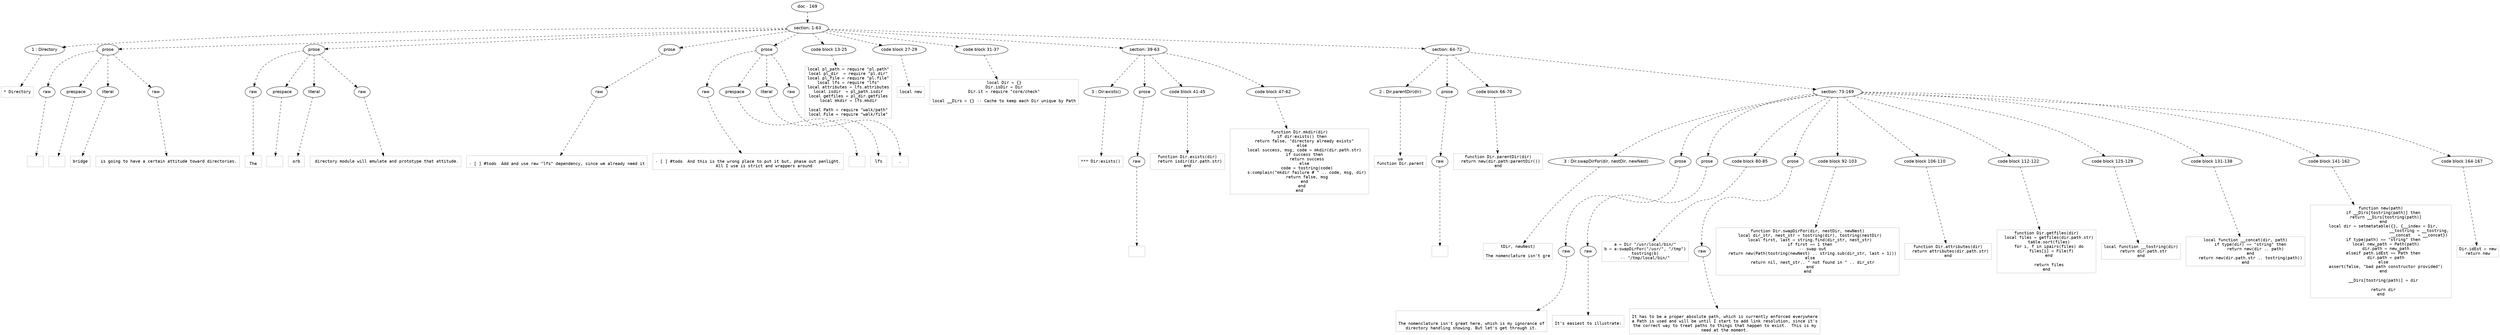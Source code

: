 digraph lpegNode {

node [fontname=Helvetica]
edge [style=dashed]

doc_0 [label="doc - 169"]


doc_0 -> { section_1}
{rank=same; section_1}

section_1 [label="section: 1-63"]


// END RANK doc_0

section_1 -> { header_2 prose_3 prose_4 prose_5 prose_6 codeblock_7 codeblock_8 codeblock_9 section_10 section_11}
{rank=same; header_2 prose_3 prose_4 prose_5 prose_6 codeblock_7 codeblock_8 codeblock_9 section_10 section_11}

header_2 [label="1 : Directory"]

prose_3 [label="prose"]

prose_4 [label="prose"]

prose_5 [label="prose"]

prose_6 [label="prose"]

codeblock_7 [label="code block 13-25"]

codeblock_8 [label="code block 27-29"]

codeblock_9 [label="code block 31-37"]

section_10 [label="section: 39-63"]

section_11 [label="section: 64-72"]


// END RANK section_1

header_2 -> leaf_12
leaf_12  [color=Gray,shape=rectangle,fontname=Inconsolata,label="* Directory"]
// END RANK header_2

prose_3 -> { raw_13 prespace_14 literal_15 raw_16}
{rank=same; raw_13 prespace_14 literal_15 raw_16}

raw_13 [label="raw"]

prespace_14 [label="prespace"]

literal_15 [label="literal"]

raw_16 [label="raw"]


// END RANK prose_3

raw_13 -> leaf_17
leaf_17  [color=Gray,shape=rectangle,fontname=Inconsolata,label="
"]
// END RANK raw_13

prespace_14 -> leaf_18
leaf_18  [color=Gray,shape=rectangle,fontname=Inconsolata,label=""]
// END RANK prespace_14

literal_15 -> leaf_19
leaf_19  [color=Gray,shape=rectangle,fontname=Inconsolata,label="bridge"]
// END RANK literal_15

raw_16 -> leaf_20
leaf_20  [color=Gray,shape=rectangle,fontname=Inconsolata,label=" is going to have a certain attitude toward directories.
"]
// END RANK raw_16

prose_4 -> { raw_21 prespace_22 literal_23 raw_24}
{rank=same; raw_21 prespace_22 literal_23 raw_24}

raw_21 [label="raw"]

prespace_22 [label="prespace"]

literal_23 [label="literal"]

raw_24 [label="raw"]


// END RANK prose_4

raw_21 -> leaf_25
leaf_25  [color=Gray,shape=rectangle,fontname=Inconsolata,label="
The"]
// END RANK raw_21

prespace_22 -> leaf_26
leaf_26  [color=Gray,shape=rectangle,fontname=Inconsolata,label=" "]
// END RANK prespace_22

literal_23 -> leaf_27
leaf_27  [color=Gray,shape=rectangle,fontname=Inconsolata,label="orb"]
// END RANK literal_23

raw_24 -> leaf_28
leaf_28  [color=Gray,shape=rectangle,fontname=Inconsolata,label=" directory module will emulate and prototype that attitude.
"]
// END RANK raw_24

prose_5 -> { raw_29}
{rank=same; raw_29}

raw_29 [label="raw"]


// END RANK prose_5

raw_29 -> leaf_30
leaf_30  [color=Gray,shape=rectangle,fontname=Inconsolata,label="
- [ ] #todo  Add and use raw \"lfs\" dependency, since we already need it
"]
// END RANK raw_29

prose_6 -> { raw_31 prespace_32 literal_33 raw_34}
{rank=same; raw_31 prespace_32 literal_33 raw_34}

raw_31 [label="raw"]

prespace_32 [label="prespace"]

literal_33 [label="literal"]

raw_34 [label="raw"]


// END RANK prose_6

raw_31 -> leaf_35
leaf_35  [color=Gray,shape=rectangle,fontname=Inconsolata,label="
- [ ] #todo  And this is the wrong place to put it but, phase out penlight.
             All I use is strict and wrappers around"]
// END RANK raw_31

prespace_32 -> leaf_36
leaf_36  [color=Gray,shape=rectangle,fontname=Inconsolata,label=" "]
// END RANK prespace_32

literal_33 -> leaf_37
leaf_37  [color=Gray,shape=rectangle,fontname=Inconsolata,label="lfs"]
// END RANK literal_33

raw_34 -> leaf_38
leaf_38  [color=Gray,shape=rectangle,fontname=Inconsolata,label=".
"]
// END RANK raw_34

codeblock_7 -> leaf_39
leaf_39  [color=Gray,shape=rectangle,fontname=Inconsolata,label="local pl_path = require \"pl.path\"
local pl_dir  = require \"pl.dir\"
local pl_file = require \"pl.file\"
local lfs = require \"lfs\"
local attributes = lfs.attributes
local isdir  = pl_path.isdir
local getfiles = pl_dir.getfiles
local mkdir = lfs.mkdir

local Path = require \"walk/path\"
local File = require \"walk/file\""]
// END RANK codeblock_7

codeblock_8 -> leaf_40
leaf_40  [color=Gray,shape=rectangle,fontname=Inconsolata,label="local new"]
// END RANK codeblock_8

codeblock_9 -> leaf_41
leaf_41  [color=Gray,shape=rectangle,fontname=Inconsolata,label="local Dir = {}
Dir.isDir = Dir
Dir.it = require \"core/check\"

local __Dirs = {} -- Cache to keep each Dir unique by Path"]
// END RANK codeblock_9

section_10 -> { header_42 prose_43 codeblock_44 codeblock_45}
{rank=same; header_42 prose_43 codeblock_44 codeblock_45}

header_42 [label="3 : Dir:exists()"]

prose_43 [label="prose"]

codeblock_44 [label="code block 41-45"]

codeblock_45 [label="code block 47-62"]


// END RANK section_10

header_42 -> leaf_46
leaf_46  [color=Gray,shape=rectangle,fontname=Inconsolata,label="*** Dir:exists()"]
// END RANK header_42

prose_43 -> { raw_47}
{rank=same; raw_47}

raw_47 [label="raw"]


// END RANK prose_43

raw_47 -> leaf_48
leaf_48  [color=Gray,shape=rectangle,fontname=Inconsolata,label="
"]
// END RANK raw_47

codeblock_44 -> leaf_49
leaf_49  [color=Gray,shape=rectangle,fontname=Inconsolata,label="function Dir.exists(dir)
  return isdir(dir.path.str)
end"]
// END RANK codeblock_44

codeblock_45 -> leaf_50
leaf_50  [color=Gray,shape=rectangle,fontname=Inconsolata,label="function Dir.mkdir(dir)
  if dir:exists() then
    return false, \"directory already exists\"
  else
    local success, msg, code = mkdir(dir.path.str)
    if success then
      return success
    else
      code = tostring(code)
      s:complain(\"mkdir failure # \" .. code, msg, dir)
      return false, msg
    end
  end
end"]
// END RANK codeblock_45

section_11 -> { header_51 prose_52 codeblock_53 section_54}
{rank=same; header_51 prose_52 codeblock_53 section_54}

header_51 [label="2 : Dir.parentDir(dir)"]

prose_52 [label="prose"]

codeblock_53 [label="code block 66-70"]

section_54 [label="section: 73-169"]


// END RANK section_11

header_51 -> leaf_55
leaf_55  [color=Gray,shape=rectangle,fontname=Inconsolata,label="ua
function Dir.parent"]
// END RANK header_51

prose_52 -> { raw_56}
{rank=same; raw_56}

raw_56 [label="raw"]


// END RANK prose_52

raw_56 -> leaf_57
leaf_57  [color=Gray,shape=rectangle,fontname=Inconsolata,label="
"]
// END RANK raw_56

codeblock_53 -> leaf_58
leaf_58  [color=Gray,shape=rectangle,fontname=Inconsolata,label="function Dir.parentDir(dir)
  return new(dir.path:parentDir())
end"]
// END RANK codeblock_53

section_54 -> { header_59 prose_60 prose_61 codeblock_62 prose_63 codeblock_64 codeblock_65 codeblock_66 codeblock_67 codeblock_68 codeblock_69 codeblock_70}
{rank=same; header_59 prose_60 prose_61 codeblock_62 prose_63 codeblock_64 codeblock_65 codeblock_66 codeblock_67 codeblock_68 codeblock_69 codeblock_70}

header_59 [label="3 : Dir.swapDirFor(dir, nestDir, newNest)"]

prose_60 [label="prose"]

prose_61 [label="prose"]

codeblock_62 [label="code block 80-85"]

prose_63 [label="prose"]

codeblock_64 [label="code block 92-103"]

codeblock_65 [label="code block 106-110"]

codeblock_66 [label="code block 112-122"]

codeblock_67 [label="code block 125-129"]

codeblock_68 [label="code block 131-138"]

codeblock_69 [label="code block 141-162"]

codeblock_70 [label="code block 164-167"]


// END RANK section_54

header_59 -> leaf_71
leaf_71  [color=Gray,shape=rectangle,fontname=Inconsolata,label="tDir, newNest)

The nomenclature isn't gre"]
// END RANK header_59

prose_60 -> { raw_72}
{rank=same; raw_72}

raw_72 [label="raw"]


// END RANK prose_60

raw_72 -> leaf_73
leaf_73  [color=Gray,shape=rectangle,fontname=Inconsolata,label="

The nomenclature isn't great here, which is my ignorance of
directory handling showing. But let's get through it.
"]
// END RANK raw_72

prose_61 -> { raw_74}
{rank=same; raw_74}

raw_74 [label="raw"]


// END RANK prose_61

raw_74 -> leaf_75
leaf_75  [color=Gray,shape=rectangle,fontname=Inconsolata,label="
It's easiest to illustrate:
"]
// END RANK raw_74

codeblock_62 -> leaf_76
leaf_76  [color=Gray,shape=rectangle,fontname=Inconsolata,label="a = Dir \"/usr/local/bin/\"
b = a:swapDirFor(\"/usr/\", \"/tmp\")
tostring(b)
-- \"/tmp/local/bin/\""]
// END RANK codeblock_62

prose_63 -> { raw_77}
{rank=same; raw_77}

raw_77 [label="raw"]


// END RANK prose_63

raw_77 -> leaf_78
leaf_78  [color=Gray,shape=rectangle,fontname=Inconsolata,label="
It has to be a proper absolute path, which is currently enforced everywhere
a Path is used and will be until I start to add link resolution, since it's
the correct way to treat paths to things that happen to exist.  This is my
need at the moment.
"]
// END RANK raw_77

codeblock_64 -> leaf_79
leaf_79  [color=Gray,shape=rectangle,fontname=Inconsolata,label="function Dir.swapDirFor(dir, nestDir, newNest)
  local dir_str, nest_str = tostring(dir), tostring(nestDir)
  local first, last = string.find(dir_str, nest_str)
  if first == 1 then
    -- swap out
    return new(Path(tostring(newNest) .. string.sub(dir_str, last + 1)))
  else
    return nil, nest_str.. \" not found in \" .. dir_str
  end
end"]
// END RANK codeblock_64

codeblock_65 -> leaf_80
leaf_80  [color=Gray,shape=rectangle,fontname=Inconsolata,label="function Dir.attributes(dir)
  return attributes(dir.path.str)
end"]
// END RANK codeblock_65

codeblock_66 -> leaf_81
leaf_81  [color=Gray,shape=rectangle,fontname=Inconsolata,label="function Dir.getfiles(dir)
  local files = getfiles(dir.path.str)
  table.sort(files)
  for i, f in ipairs(files) do
    files[i] = File(f)
  end

  return files
end"]
// END RANK codeblock_66

codeblock_67 -> leaf_82
leaf_82  [color=Gray,shape=rectangle,fontname=Inconsolata,label="local function __tostring(dir)
  return dir.path.str
end"]
// END RANK codeblock_67

codeblock_68 -> leaf_83
leaf_83  [color=Gray,shape=rectangle,fontname=Inconsolata,label="local function __concat(dir, path)
    if type(dir) == \"string\" then
        return new(dir .. path)
    end
    return new(dir.path.str .. tostring(path))
end"]
// END RANK codeblock_68

codeblock_69 -> leaf_84
leaf_84  [color=Gray,shape=rectangle,fontname=Inconsolata,label="function new(path)
  if __Dirs[tostring(path)] then
    return __Dirs[tostring(path)]
  end
  local dir = setmetatable({}, {__index = Dir,
                               __tostring = __tostring,
                               __concat   = __concat})
  if type(path) == \"string\" then
    local new_path = Path(path)
    dir.path = new_path
  elseif path.idEst == Path then
    dir.path = path
  else
    assert(false, \"bad path constructor provided\")
  end

  __Dirs[tostring(path)] = dir

  return dir
end"]
// END RANK codeblock_69

codeblock_70 -> leaf_85
leaf_85  [color=Gray,shape=rectangle,fontname=Inconsolata,label="Dir.idEst = new
return new"]
// END RANK codeblock_70


}
